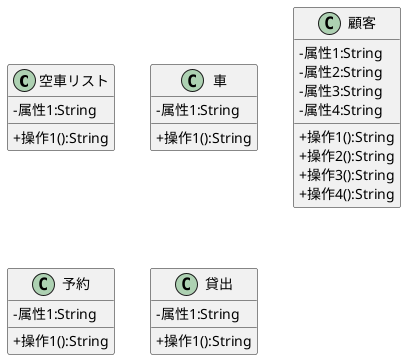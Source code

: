 @startuml 演習
skinparam classAttributeIconSize 0
class 空車リスト {
- 属性1:String
+ 操作1():String
}
class 車 {
- 属性1:String
+ 操作1():String
}
class 顧客 {
- 属性1:String
- 属性2:String
- 属性3:String
- 属性4:String
+ 操作1():String
+ 操作2():String
+ 操作3():String
+ 操作4():String
}
class 予約 {
- 属性1:String
+ 操作1():String
}
class 貸出 {
- 属性1:String
+ 操作1():String
}
@enduml